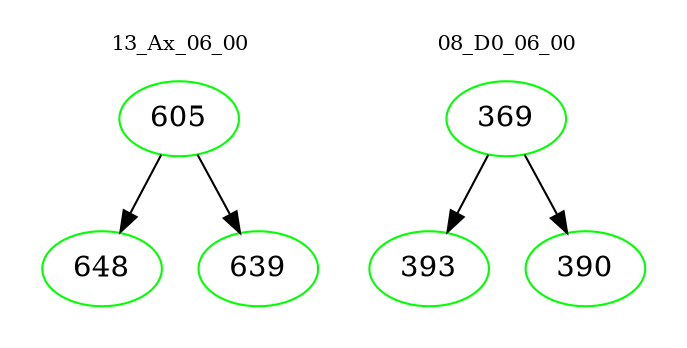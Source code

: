 digraph{
subgraph cluster_0 {
color = white
label = "13_Ax_06_00";
fontsize=10;
T0_605 [label="605", color="green"]
T0_605 -> T0_648 [color="black"]
T0_648 [label="648", color="green"]
T0_605 -> T0_639 [color="black"]
T0_639 [label="639", color="green"]
}
subgraph cluster_1 {
color = white
label = "08_D0_06_00";
fontsize=10;
T1_369 [label="369", color="green"]
T1_369 -> T1_393 [color="black"]
T1_393 [label="393", color="green"]
T1_369 -> T1_390 [color="black"]
T1_390 [label="390", color="green"]
}
}
